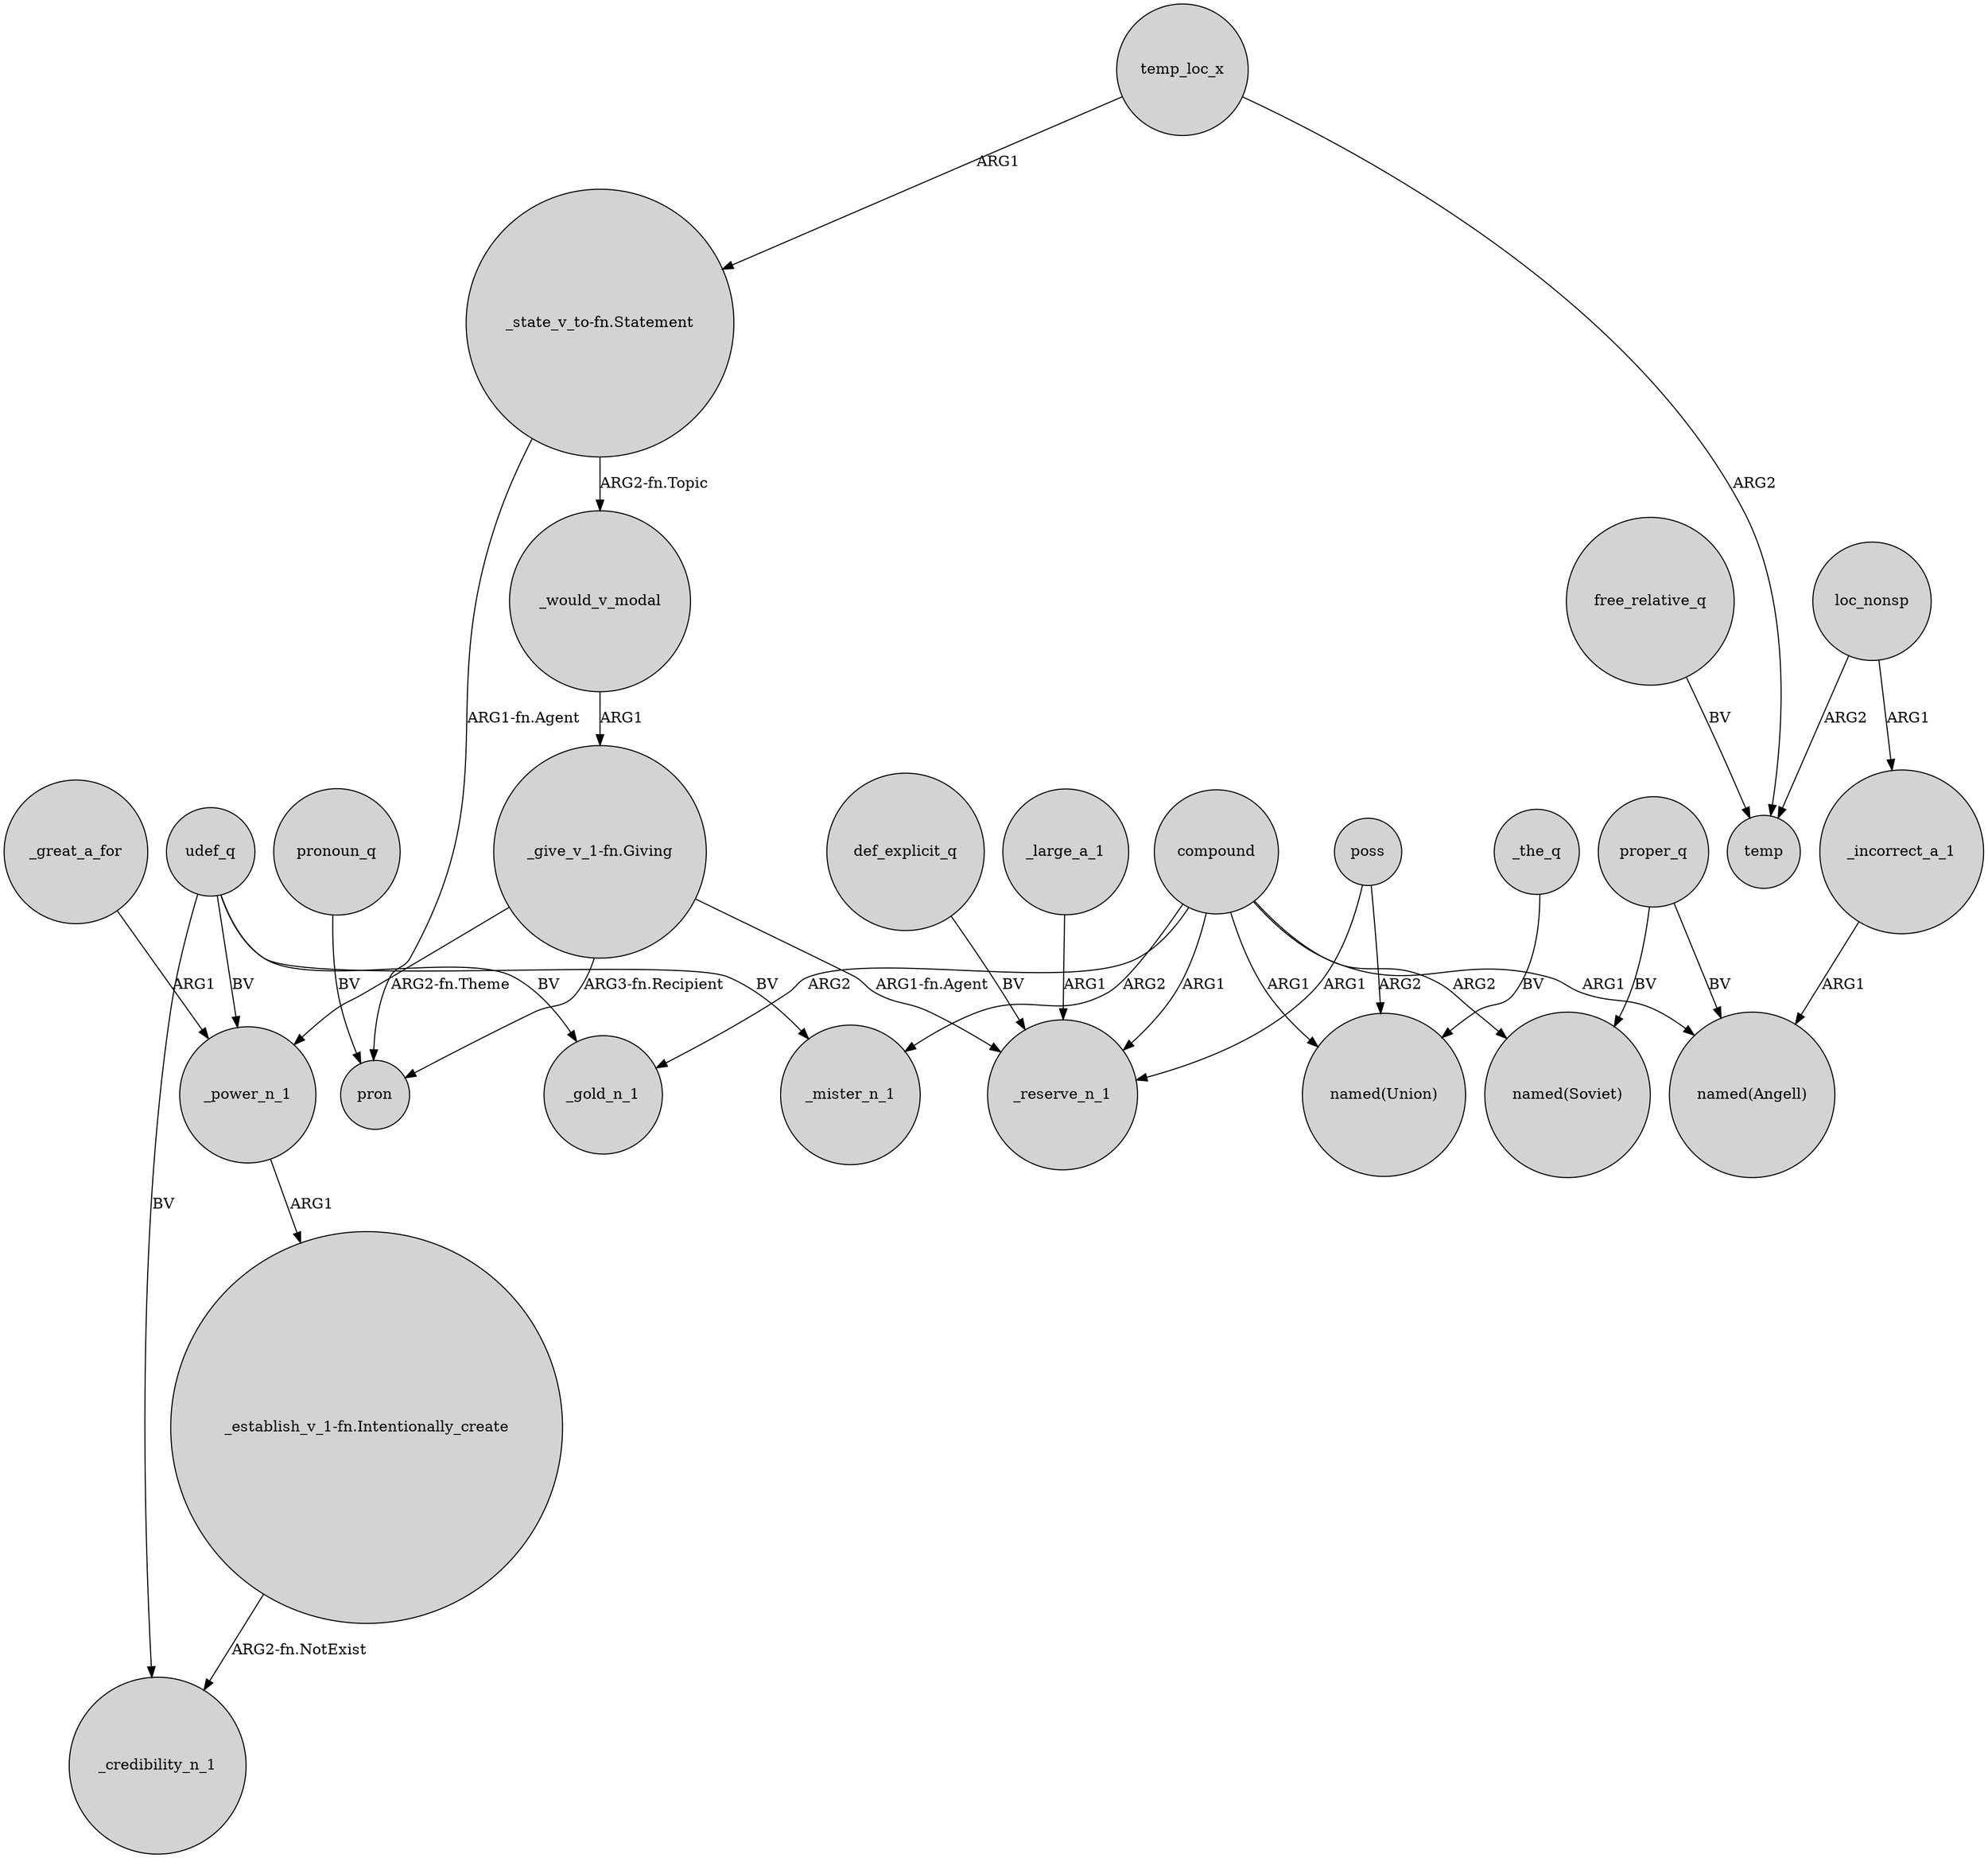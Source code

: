digraph {
	node [shape=circle style=filled]
	_great_a_for -> _power_n_1 [label=ARG1]
	_large_a_1 -> _reserve_n_1 [label=ARG1]
	compound -> _mister_n_1 [label=ARG2]
	"_give_v_1-fn.Giving" -> _reserve_n_1 [label="ARG1-fn.Agent"]
	"_state_v_to-fn.Statement" -> _would_v_modal [label="ARG2-fn.Topic"]
	udef_q -> _mister_n_1 [label=BV]
	compound -> "named(Angell)" [label=ARG1]
	compound -> _gold_n_1 [label=ARG2]
	poss -> "named(Union)" [label=ARG2]
	proper_q -> "named(Soviet)" [label=BV]
	_power_n_1 -> "_establish_v_1-fn.Intentionally_create" [label=ARG1]
	temp_loc_x -> "_state_v_to-fn.Statement" [label=ARG1]
	_the_q -> "named(Union)" [label=BV]
	"_establish_v_1-fn.Intentionally_create" -> _credibility_n_1 [label="ARG2-fn.NotExist"]
	pronoun_q -> pron [label=BV]
	temp_loc_x -> temp [label=ARG2]
	loc_nonsp -> _incorrect_a_1 [label=ARG1]
	loc_nonsp -> temp [label=ARG2]
	compound -> _reserve_n_1 [label=ARG1]
	compound -> "named(Union)" [label=ARG1]
	_would_v_modal -> "_give_v_1-fn.Giving" [label=ARG1]
	udef_q -> _gold_n_1 [label=BV]
	_incorrect_a_1 -> "named(Angell)" [label=ARG1]
	compound -> "named(Soviet)" [label=ARG2]
	"_give_v_1-fn.Giving" -> _power_n_1 [label="ARG2-fn.Theme"]
	poss -> _reserve_n_1 [label=ARG1]
	udef_q -> _credibility_n_1 [label=BV]
	"_state_v_to-fn.Statement" -> pron [label="ARG1-fn.Agent"]
	udef_q -> _power_n_1 [label=BV]
	free_relative_q -> temp [label=BV]
	"_give_v_1-fn.Giving" -> pron [label="ARG3-fn.Recipient"]
	proper_q -> "named(Angell)" [label=BV]
	def_explicit_q -> _reserve_n_1 [label=BV]
}

